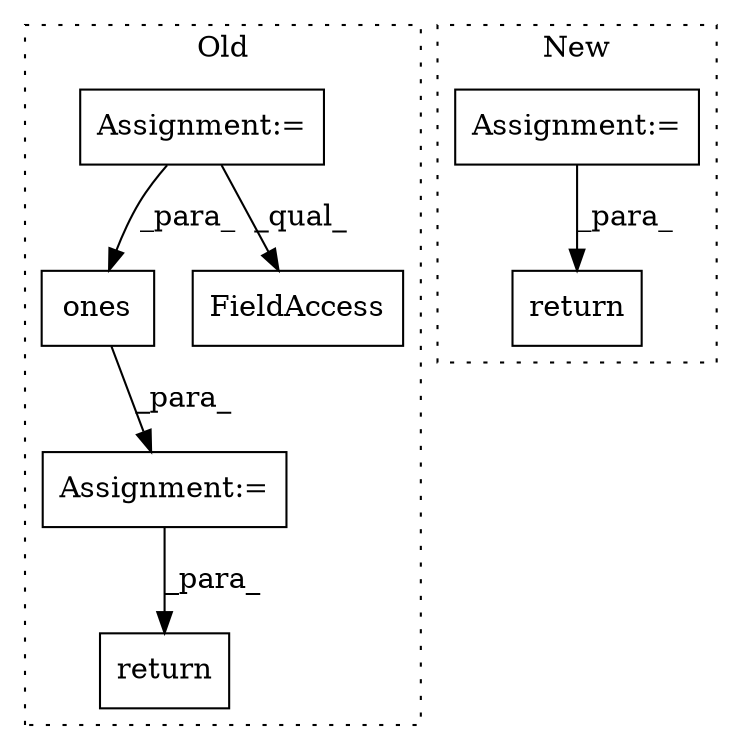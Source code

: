 digraph G {
subgraph cluster0 {
1 [label="ones" a="32" s="319,334" l="5,1" shape="box"];
3 [label="return" a="41" s="494" l="7" shape="box"];
4 [label="Assignment:=" a="7" s="419" l="2" shape="box"];
6 [label="Assignment:=" a="7" s="208" l="1" shape="box"];
7 [label="FieldAccess" a="22" s="288" l="7" shape="box"];
label = "Old";
style="dotted";
}
subgraph cluster1 {
2 [label="return" a="41" s="408" l="7" shape="box"];
5 [label="Assignment:=" a="7" s="202" l="1" shape="box"];
label = "New";
style="dotted";
}
1 -> 4 [label="_para_"];
4 -> 3 [label="_para_"];
5 -> 2 [label="_para_"];
6 -> 7 [label="_qual_"];
6 -> 1 [label="_para_"];
}